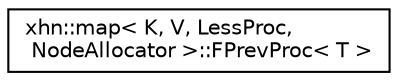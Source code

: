 digraph "Graphical Class Hierarchy"
{
  edge [fontname="Helvetica",fontsize="10",labelfontname="Helvetica",labelfontsize="10"];
  node [fontname="Helvetica",fontsize="10",shape=record];
  rankdir="LR";
  Node1 [label="xhn::map\< K, V, LessProc,\l NodeAllocator \>::FPrevProc\< T \>",height=0.2,width=0.4,color="black", fillcolor="white", style="filled",URL="$structxhn_1_1map_1_1_f_prev_proc.html"];
}
